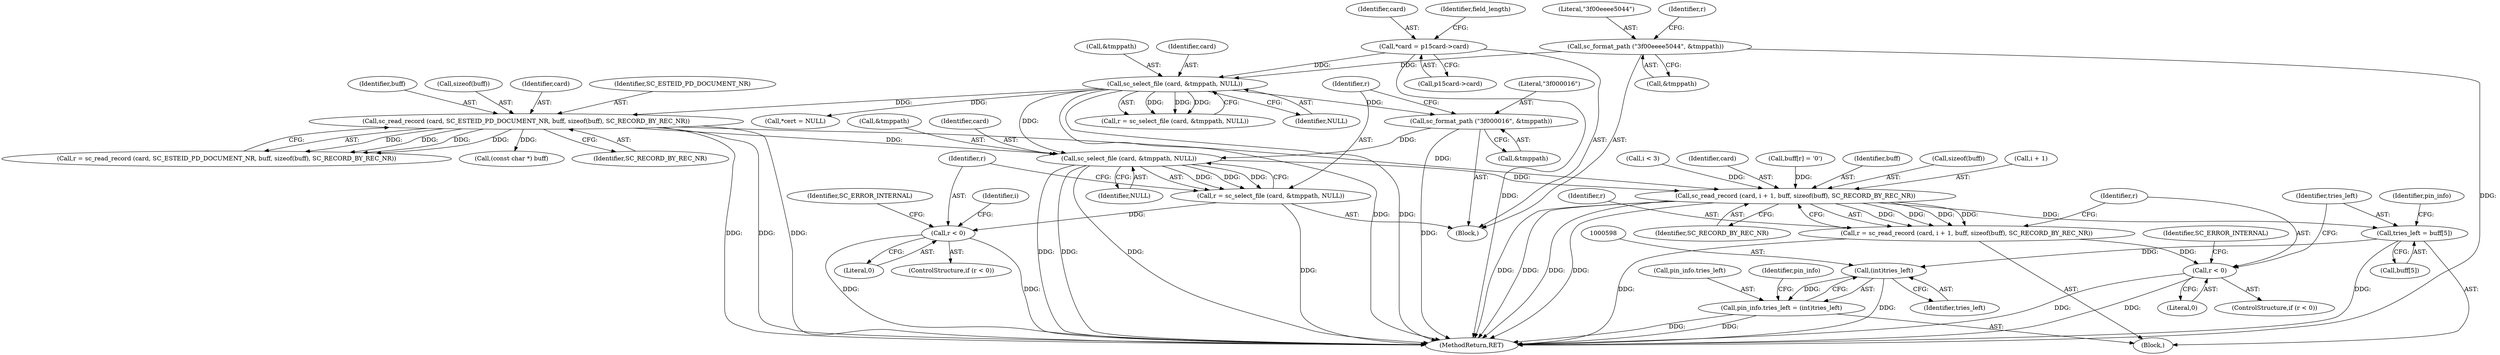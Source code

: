 digraph "0_OpenSC_360e95d45ac4123255a4c796db96337f332160ad#diff-d643a0fa169471dbf2912f4866dc49c5_4@pointer" {
"1000428" [label="(Call,sc_select_file (card, &tmppath, NULL))"];
"1000166" [label="(Call,sc_read_record (card, SC_ESTEID_PD_DOCUMENT_NR, buff, sizeof(buff), SC_RECORD_BY_REC_NR))"];
"1000152" [label="(Call,sc_select_file (card, &tmppath, NULL))"];
"1000113" [label="(Call,*card = p15card->card)"];
"1000146" [label="(Call,sc_format_path (\"3f00eeee5044\", &tmppath))"];
"1000422" [label="(Call,sc_format_path (\"3f000016\", &tmppath))"];
"1000426" [label="(Call,r = sc_select_file (card, &tmppath, NULL))"];
"1000434" [label="(Call,r < 0)"];
"1000481" [label="(Call,sc_read_record (card, i + 1, buff, sizeof(buff), SC_RECORD_BY_REC_NR))"];
"1000479" [label="(Call,r = sc_read_record (card, i + 1, buff, sizeof(buff), SC_RECORD_BY_REC_NR))"];
"1000491" [label="(Call,r < 0)"];
"1000496" [label="(Call,tries_left = buff[5])"];
"1000597" [label="(Call,(int)tries_left)"];
"1000593" [label="(Call,pin_info.tries_left = (int)tries_left)"];
"1000441" [label="(Identifier,i)"];
"1000146" [label="(Call,sc_format_path (\"3f00eeee5044\", &tmppath))"];
"1000428" [label="(Call,sc_select_file (card, &tmppath, NULL))"];
"1000164" [label="(Call,r = sc_read_record (card, SC_ESTEID_PD_DOCUMENT_NR, buff, sizeof(buff), SC_RECORD_BY_REC_NR))"];
"1000597" [label="(Call,(int)tries_left)"];
"1000498" [label="(Call,buff[5])"];
"1000593" [label="(Call,pin_info.tries_left = (int)tries_left)"];
"1000169" [label="(Identifier,buff)"];
"1000113" [label="(Call,*card = p15card->card)"];
"1000296" [label="(Call,*cert = NULL)"];
"1000436" [label="(Literal,0)"];
"1000435" [label="(Identifier,r)"];
"1000114" [label="(Identifier,card)"];
"1000170" [label="(Call,sizeof(buff))"];
"1000482" [label="(Identifier,card)"];
"1000180" [label="(Call,buff[r] = '\0')"];
"1000166" [label="(Call,sc_read_record (card, SC_ESTEID_PD_DOCUMENT_NR, buff, sizeof(buff), SC_RECORD_BY_REC_NR))"];
"1000152" [label="(Call,sc_select_file (card, &tmppath, NULL))"];
"1000148" [label="(Call,&tmppath)"];
"1000111" [label="(Block,)"];
"1000448" [label="(Block,)"];
"1000432" [label="(Identifier,NULL)"];
"1000192" [label="(Call,(const char *) buff)"];
"1000493" [label="(Literal,0)"];
"1000481" [label="(Call,sc_read_record (card, i + 1, buff, sizeof(buff), SC_RECORD_BY_REC_NR))"];
"1000147" [label="(Literal,\"3f00eeee5044\")"];
"1000496" [label="(Call,tries_left = buff[5])"];
"1000480" [label="(Identifier,r)"];
"1000495" [label="(Identifier,SC_ERROR_INTERNAL)"];
"1000434" [label="(Call,r < 0)"];
"1000479" [label="(Call,r = sc_read_record (card, i + 1, buff, sizeof(buff), SC_RECORD_BY_REC_NR))"];
"1000426" [label="(Call,r = sc_select_file (card, &tmppath, NULL))"];
"1000489" [label="(Identifier,SC_RECORD_BY_REC_NR)"];
"1000427" [label="(Identifier,r)"];
"1000154" [label="(Call,&tmppath)"];
"1000491" [label="(Call,r < 0)"];
"1000151" [label="(Identifier,r)"];
"1000433" [label="(ControlStructure,if (r < 0))"];
"1000486" [label="(Identifier,buff)"];
"1000827" [label="(MethodReturn,RET)"];
"1000602" [label="(Identifier,pin_info)"];
"1000594" [label="(Call,pin_info.tries_left)"];
"1000487" [label="(Call,sizeof(buff))"];
"1000150" [label="(Call,r = sc_select_file (card, &tmppath, NULL))"];
"1000429" [label="(Identifier,card)"];
"1000599" [label="(Identifier,tries_left)"];
"1000115" [label="(Call,p15card->card)"];
"1000492" [label="(Identifier,r)"];
"1000167" [label="(Identifier,card)"];
"1000153" [label="(Identifier,card)"];
"1000490" [label="(ControlStructure,if (r < 0))"];
"1000483" [label="(Call,i + 1)"];
"1000438" [label="(Identifier,SC_ERROR_INTERNAL)"];
"1000423" [label="(Literal,\"3f000016\")"];
"1000123" [label="(Identifier,field_length)"];
"1000430" [label="(Call,&tmppath)"];
"1000497" [label="(Identifier,tries_left)"];
"1000156" [label="(Identifier,NULL)"];
"1000422" [label="(Call,sc_format_path (\"3f000016\", &tmppath))"];
"1000168" [label="(Identifier,SC_ESTEID_PD_DOCUMENT_NR)"];
"1000504" [label="(Identifier,pin_info)"];
"1000443" [label="(Call,i < 3)"];
"1000424" [label="(Call,&tmppath)"];
"1000172" [label="(Identifier,SC_RECORD_BY_REC_NR)"];
"1000428" -> "1000426"  [label="AST: "];
"1000428" -> "1000432"  [label="CFG: "];
"1000429" -> "1000428"  [label="AST: "];
"1000430" -> "1000428"  [label="AST: "];
"1000432" -> "1000428"  [label="AST: "];
"1000426" -> "1000428"  [label="CFG: "];
"1000428" -> "1000827"  [label="DDG: "];
"1000428" -> "1000827"  [label="DDG: "];
"1000428" -> "1000827"  [label="DDG: "];
"1000428" -> "1000426"  [label="DDG: "];
"1000428" -> "1000426"  [label="DDG: "];
"1000428" -> "1000426"  [label="DDG: "];
"1000166" -> "1000428"  [label="DDG: "];
"1000422" -> "1000428"  [label="DDG: "];
"1000152" -> "1000428"  [label="DDG: "];
"1000428" -> "1000481"  [label="DDG: "];
"1000166" -> "1000164"  [label="AST: "];
"1000166" -> "1000172"  [label="CFG: "];
"1000167" -> "1000166"  [label="AST: "];
"1000168" -> "1000166"  [label="AST: "];
"1000169" -> "1000166"  [label="AST: "];
"1000170" -> "1000166"  [label="AST: "];
"1000172" -> "1000166"  [label="AST: "];
"1000164" -> "1000166"  [label="CFG: "];
"1000166" -> "1000827"  [label="DDG: "];
"1000166" -> "1000827"  [label="DDG: "];
"1000166" -> "1000827"  [label="DDG: "];
"1000166" -> "1000164"  [label="DDG: "];
"1000166" -> "1000164"  [label="DDG: "];
"1000166" -> "1000164"  [label="DDG: "];
"1000166" -> "1000164"  [label="DDG: "];
"1000152" -> "1000166"  [label="DDG: "];
"1000166" -> "1000192"  [label="DDG: "];
"1000166" -> "1000481"  [label="DDG: "];
"1000152" -> "1000150"  [label="AST: "];
"1000152" -> "1000156"  [label="CFG: "];
"1000153" -> "1000152"  [label="AST: "];
"1000154" -> "1000152"  [label="AST: "];
"1000156" -> "1000152"  [label="AST: "];
"1000150" -> "1000152"  [label="CFG: "];
"1000152" -> "1000827"  [label="DDG: "];
"1000152" -> "1000827"  [label="DDG: "];
"1000152" -> "1000150"  [label="DDG: "];
"1000152" -> "1000150"  [label="DDG: "];
"1000152" -> "1000150"  [label="DDG: "];
"1000113" -> "1000152"  [label="DDG: "];
"1000146" -> "1000152"  [label="DDG: "];
"1000152" -> "1000296"  [label="DDG: "];
"1000152" -> "1000422"  [label="DDG: "];
"1000113" -> "1000111"  [label="AST: "];
"1000113" -> "1000115"  [label="CFG: "];
"1000114" -> "1000113"  [label="AST: "];
"1000115" -> "1000113"  [label="AST: "];
"1000123" -> "1000113"  [label="CFG: "];
"1000113" -> "1000827"  [label="DDG: "];
"1000146" -> "1000111"  [label="AST: "];
"1000146" -> "1000148"  [label="CFG: "];
"1000147" -> "1000146"  [label="AST: "];
"1000148" -> "1000146"  [label="AST: "];
"1000151" -> "1000146"  [label="CFG: "];
"1000146" -> "1000827"  [label="DDG: "];
"1000422" -> "1000111"  [label="AST: "];
"1000422" -> "1000424"  [label="CFG: "];
"1000423" -> "1000422"  [label="AST: "];
"1000424" -> "1000422"  [label="AST: "];
"1000427" -> "1000422"  [label="CFG: "];
"1000422" -> "1000827"  [label="DDG: "];
"1000426" -> "1000111"  [label="AST: "];
"1000427" -> "1000426"  [label="AST: "];
"1000435" -> "1000426"  [label="CFG: "];
"1000426" -> "1000827"  [label="DDG: "];
"1000426" -> "1000434"  [label="DDG: "];
"1000434" -> "1000433"  [label="AST: "];
"1000434" -> "1000436"  [label="CFG: "];
"1000435" -> "1000434"  [label="AST: "];
"1000436" -> "1000434"  [label="AST: "];
"1000438" -> "1000434"  [label="CFG: "];
"1000441" -> "1000434"  [label="CFG: "];
"1000434" -> "1000827"  [label="DDG: "];
"1000434" -> "1000827"  [label="DDG: "];
"1000481" -> "1000479"  [label="AST: "];
"1000481" -> "1000489"  [label="CFG: "];
"1000482" -> "1000481"  [label="AST: "];
"1000483" -> "1000481"  [label="AST: "];
"1000486" -> "1000481"  [label="AST: "];
"1000487" -> "1000481"  [label="AST: "];
"1000489" -> "1000481"  [label="AST: "];
"1000479" -> "1000481"  [label="CFG: "];
"1000481" -> "1000827"  [label="DDG: "];
"1000481" -> "1000827"  [label="DDG: "];
"1000481" -> "1000827"  [label="DDG: "];
"1000481" -> "1000827"  [label="DDG: "];
"1000481" -> "1000479"  [label="DDG: "];
"1000481" -> "1000479"  [label="DDG: "];
"1000481" -> "1000479"  [label="DDG: "];
"1000481" -> "1000479"  [label="DDG: "];
"1000443" -> "1000481"  [label="DDG: "];
"1000180" -> "1000481"  [label="DDG: "];
"1000481" -> "1000496"  [label="DDG: "];
"1000479" -> "1000448"  [label="AST: "];
"1000480" -> "1000479"  [label="AST: "];
"1000492" -> "1000479"  [label="CFG: "];
"1000479" -> "1000827"  [label="DDG: "];
"1000479" -> "1000491"  [label="DDG: "];
"1000491" -> "1000490"  [label="AST: "];
"1000491" -> "1000493"  [label="CFG: "];
"1000492" -> "1000491"  [label="AST: "];
"1000493" -> "1000491"  [label="AST: "];
"1000495" -> "1000491"  [label="CFG: "];
"1000497" -> "1000491"  [label="CFG: "];
"1000491" -> "1000827"  [label="DDG: "];
"1000491" -> "1000827"  [label="DDG: "];
"1000496" -> "1000448"  [label="AST: "];
"1000496" -> "1000498"  [label="CFG: "];
"1000497" -> "1000496"  [label="AST: "];
"1000498" -> "1000496"  [label="AST: "];
"1000504" -> "1000496"  [label="CFG: "];
"1000496" -> "1000827"  [label="DDG: "];
"1000496" -> "1000597"  [label="DDG: "];
"1000597" -> "1000593"  [label="AST: "];
"1000597" -> "1000599"  [label="CFG: "];
"1000598" -> "1000597"  [label="AST: "];
"1000599" -> "1000597"  [label="AST: "];
"1000593" -> "1000597"  [label="CFG: "];
"1000597" -> "1000827"  [label="DDG: "];
"1000597" -> "1000593"  [label="DDG: "];
"1000593" -> "1000448"  [label="AST: "];
"1000594" -> "1000593"  [label="AST: "];
"1000602" -> "1000593"  [label="CFG: "];
"1000593" -> "1000827"  [label="DDG: "];
"1000593" -> "1000827"  [label="DDG: "];
}
